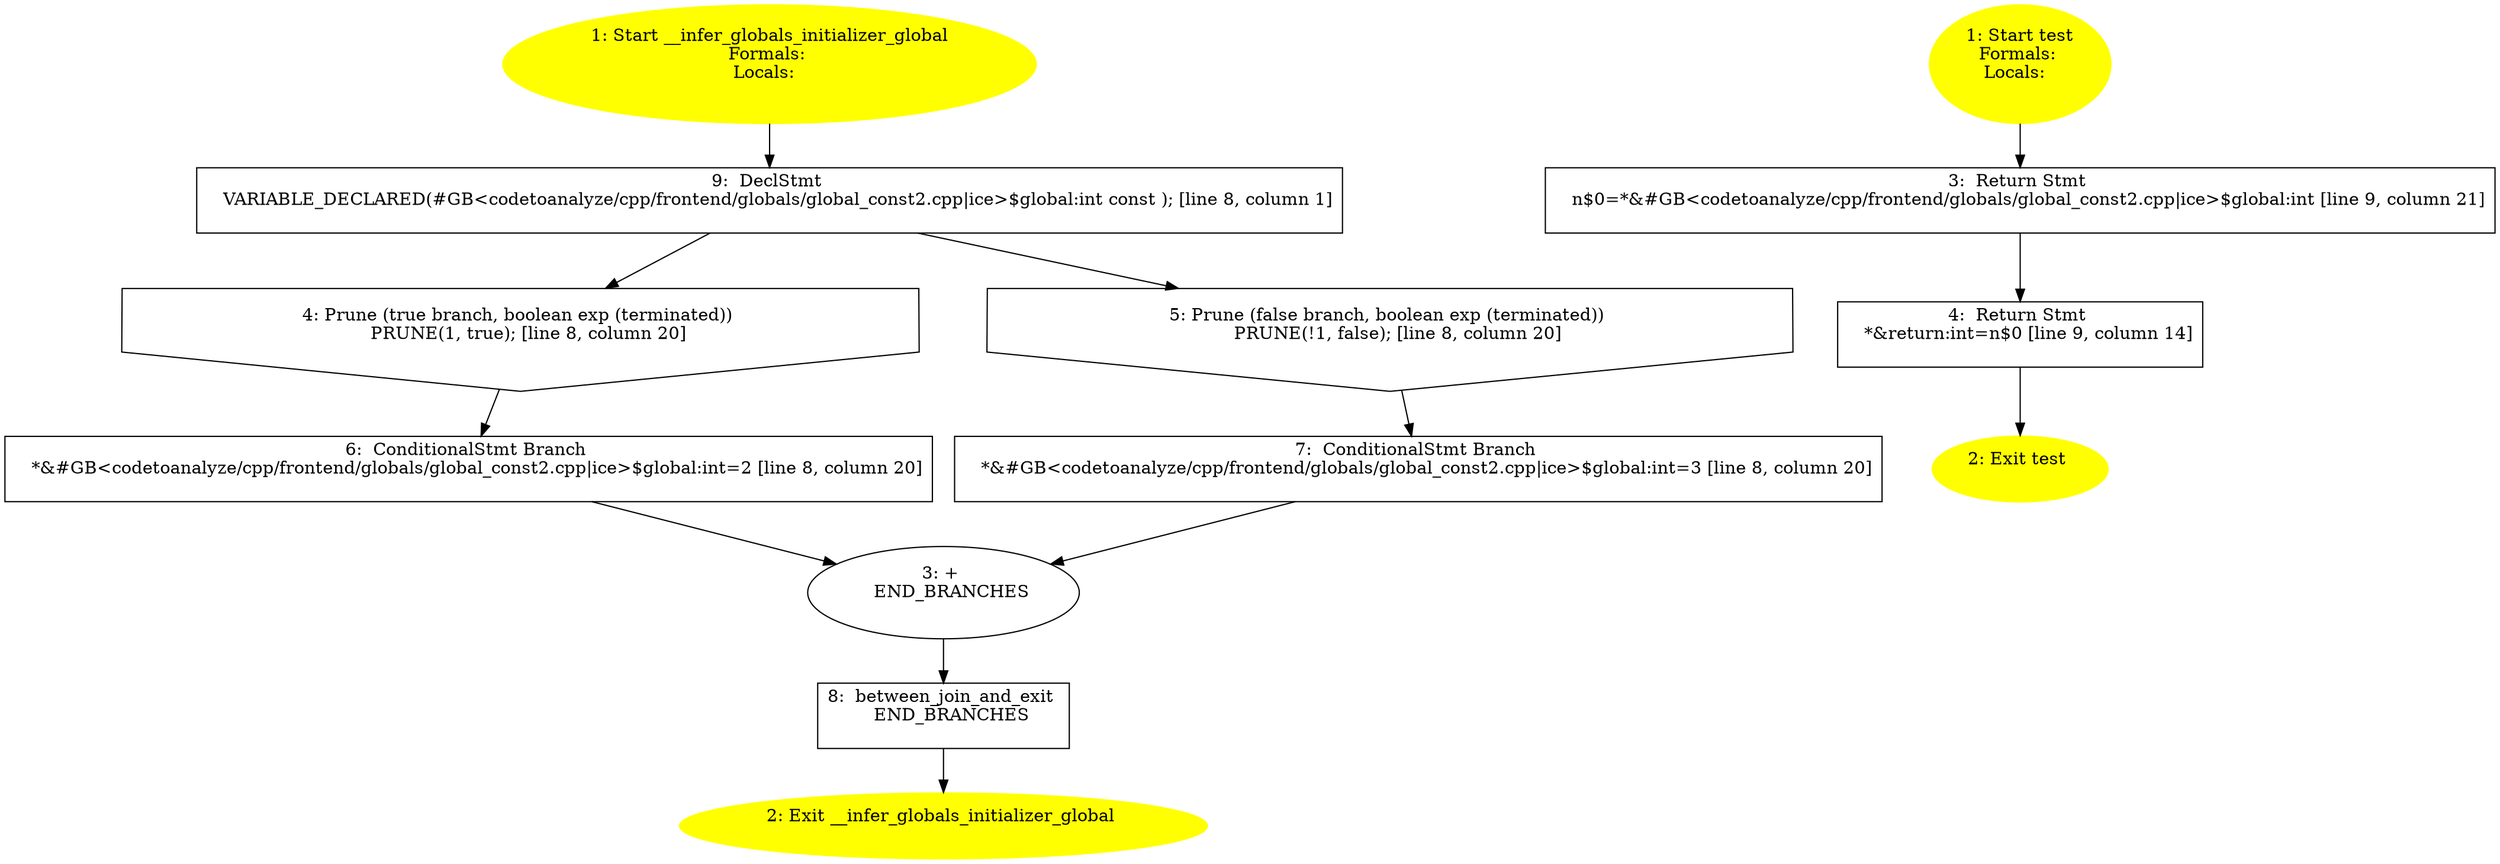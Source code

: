 /* @generated */
digraph cfg {
"__infer_globals_initializer_globa.bdc08c089842ce08_1" [label="1: Start __infer_globals_initializer_global\nFormals: \nLocals:  \n  " color=yellow style=filled]
	

	 "__infer_globals_initializer_globa.bdc08c089842ce08_1" -> "__infer_globals_initializer_globa.bdc08c089842ce08_9" ;
"__infer_globals_initializer_globa.bdc08c089842ce08_2" [label="2: Exit __infer_globals_initializer_global \n  " color=yellow style=filled]
	

"__infer_globals_initializer_globa.bdc08c089842ce08_3" [label="3: + \n   END_BRANCHES\n " ]
	

	 "__infer_globals_initializer_globa.bdc08c089842ce08_3" -> "__infer_globals_initializer_globa.bdc08c089842ce08_8" ;
"__infer_globals_initializer_globa.bdc08c089842ce08_4" [label="4: Prune (true branch, boolean exp (terminated)) \n   PRUNE(1, true); [line 8, column 20]\n " shape="invhouse"]
	

	 "__infer_globals_initializer_globa.bdc08c089842ce08_4" -> "__infer_globals_initializer_globa.bdc08c089842ce08_6" ;
"__infer_globals_initializer_globa.bdc08c089842ce08_5" [label="5: Prune (false branch, boolean exp (terminated)) \n   PRUNE(!1, false); [line 8, column 20]\n " shape="invhouse"]
	

	 "__infer_globals_initializer_globa.bdc08c089842ce08_5" -> "__infer_globals_initializer_globa.bdc08c089842ce08_7" ;
"__infer_globals_initializer_globa.bdc08c089842ce08_6" [label="6:  ConditionalStmt Branch \n   *&#GB<codetoanalyze/cpp/frontend/globals/global_const2.cpp|ice>$global:int=2 [line 8, column 20]\n " shape="box"]
	

	 "__infer_globals_initializer_globa.bdc08c089842ce08_6" -> "__infer_globals_initializer_globa.bdc08c089842ce08_3" ;
"__infer_globals_initializer_globa.bdc08c089842ce08_7" [label="7:  ConditionalStmt Branch \n   *&#GB<codetoanalyze/cpp/frontend/globals/global_const2.cpp|ice>$global:int=3 [line 8, column 20]\n " shape="box"]
	

	 "__infer_globals_initializer_globa.bdc08c089842ce08_7" -> "__infer_globals_initializer_globa.bdc08c089842ce08_3" ;
"__infer_globals_initializer_globa.bdc08c089842ce08_8" [label="8:  between_join_and_exit \n   END_BRANCHES\n " shape="box"]
	

	 "__infer_globals_initializer_globa.bdc08c089842ce08_8" -> "__infer_globals_initializer_globa.bdc08c089842ce08_2" ;
"__infer_globals_initializer_globa.bdc08c089842ce08_9" [label="9:  DeclStmt \n   VARIABLE_DECLARED(#GB<codetoanalyze/cpp/frontend/globals/global_const2.cpp|ice>$global:int const ); [line 8, column 1]\n " shape="box"]
	

	 "__infer_globals_initializer_globa.bdc08c089842ce08_9" -> "__infer_globals_initializer_globa.bdc08c089842ce08_4" ;
	 "__infer_globals_initializer_globa.bdc08c089842ce08_9" -> "__infer_globals_initializer_globa.bdc08c089842ce08_5" ;
"test#18241244337164948030.afc14f193ad97442_1" [label="1: Start test\nFormals: \nLocals:  \n  " color=yellow style=filled]
	

	 "test#18241244337164948030.afc14f193ad97442_1" -> "test#18241244337164948030.afc14f193ad97442_3" ;
"test#18241244337164948030.afc14f193ad97442_2" [label="2: Exit test \n  " color=yellow style=filled]
	

"test#18241244337164948030.afc14f193ad97442_3" [label="3:  Return Stmt \n   n$0=*&#GB<codetoanalyze/cpp/frontend/globals/global_const2.cpp|ice>$global:int [line 9, column 21]\n " shape="box"]
	

	 "test#18241244337164948030.afc14f193ad97442_3" -> "test#18241244337164948030.afc14f193ad97442_4" ;
"test#18241244337164948030.afc14f193ad97442_4" [label="4:  Return Stmt \n   *&return:int=n$0 [line 9, column 14]\n " shape="box"]
	

	 "test#18241244337164948030.afc14f193ad97442_4" -> "test#18241244337164948030.afc14f193ad97442_2" ;
}
